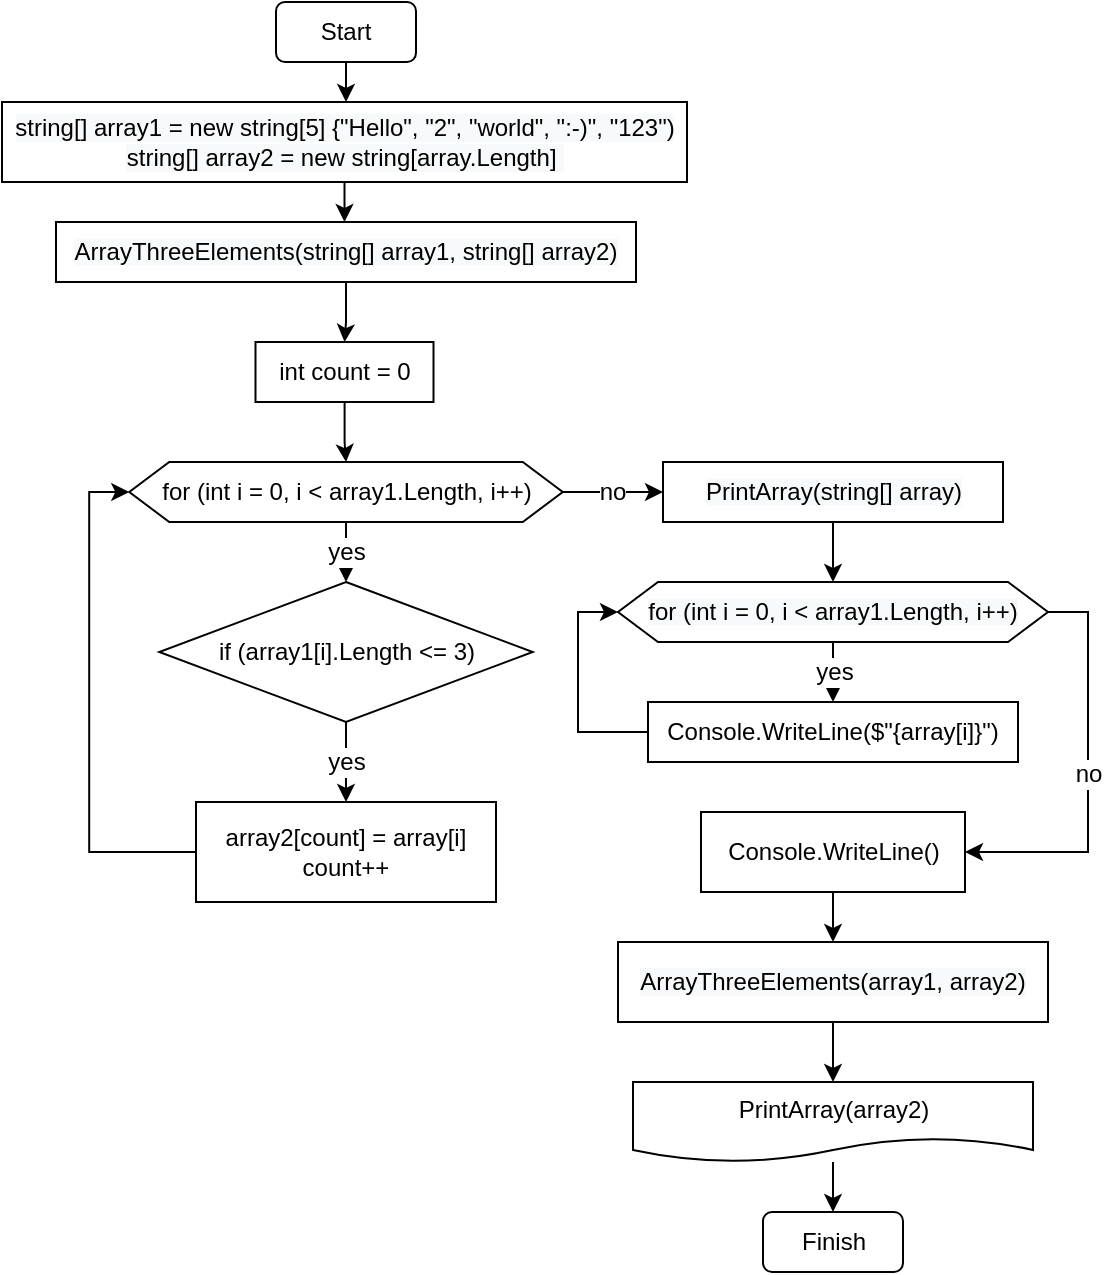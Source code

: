 <mxfile version="20.3.0" type="device"><diagram id="QBc63cjOM5ZT6fnd4tII" name="Страница 1"><mxGraphModel dx="1186" dy="725" grid="1" gridSize="10" guides="1" tooltips="1" connect="1" arrows="1" fold="1" page="1" pageScale="1" pageWidth="827" pageHeight="1169" math="0" shadow="0"><root><mxCell id="0"/><mxCell id="1" parent="0"/><mxCell id="Q2dK02fXsCQ-lxIjDyN5-27" value="yes" style="edgeStyle=orthogonalEdgeStyle;rounded=0;orthogonalLoop=1;jettySize=auto;html=1;fontSize=12;" edge="1" parent="1" source="Q2dK02fXsCQ-lxIjDyN5-3" target="Q2dK02fXsCQ-lxIjDyN5-4"><mxGeometry relative="1" as="geometry"/></mxCell><mxCell id="Q2dK02fXsCQ-lxIjDyN5-48" value="no" style="edgeStyle=orthogonalEdgeStyle;rounded=0;orthogonalLoop=1;jettySize=auto;html=1;fontSize=12;" edge="1" parent="1" source="Q2dK02fXsCQ-lxIjDyN5-3" target="Q2dK02fXsCQ-lxIjDyN5-30"><mxGeometry relative="1" as="geometry"/></mxCell><mxCell id="Q2dK02fXsCQ-lxIjDyN5-3" value="for (int i = 0, i &amp;lt; array1.Length, i++)" style="shape=hexagon;perimeter=hexagonPerimeter2;whiteSpace=wrap;html=1;fixedSize=1;" vertex="1" parent="1"><mxGeometry x="215.63" y="250" width="216.75" height="30" as="geometry"/></mxCell><mxCell id="Q2dK02fXsCQ-lxIjDyN5-28" value="yes" style="edgeStyle=orthogonalEdgeStyle;rounded=0;orthogonalLoop=1;jettySize=auto;html=1;fontSize=12;" edge="1" parent="1" source="Q2dK02fXsCQ-lxIjDyN5-4" target="Q2dK02fXsCQ-lxIjDyN5-5"><mxGeometry relative="1" as="geometry"/></mxCell><mxCell id="Q2dK02fXsCQ-lxIjDyN5-4" value="if (array1[i].Length &amp;lt;= 3)" style="rhombus;whiteSpace=wrap;html=1;" vertex="1" parent="1"><mxGeometry x="230.63" y="310" width="186.75" height="70" as="geometry"/></mxCell><mxCell id="Q2dK02fXsCQ-lxIjDyN5-32" style="edgeStyle=orthogonalEdgeStyle;rounded=0;orthogonalLoop=1;jettySize=auto;html=1;exitX=0;exitY=0.5;exitDx=0;exitDy=0;entryX=0;entryY=0.5;entryDx=0;entryDy=0;fontSize=12;" edge="1" parent="1" source="Q2dK02fXsCQ-lxIjDyN5-5" target="Q2dK02fXsCQ-lxIjDyN5-3"><mxGeometry relative="1" as="geometry"/></mxCell><mxCell id="Q2dK02fXsCQ-lxIjDyN5-5" value="array2[count] = array[i]&lt;br&gt;count++" style="rounded=0;whiteSpace=wrap;html=1;" vertex="1" parent="1"><mxGeometry x="249" y="420" width="150" height="50" as="geometry"/></mxCell><mxCell id="Q2dK02fXsCQ-lxIjDyN5-16" value="" style="edgeStyle=orthogonalEdgeStyle;rounded=0;orthogonalLoop=1;jettySize=auto;html=1;" edge="1" parent="1" source="Q2dK02fXsCQ-lxIjDyN5-14" target="Q2dK02fXsCQ-lxIjDyN5-15"><mxGeometry relative="1" as="geometry"/></mxCell><mxCell id="Q2dK02fXsCQ-lxIjDyN5-14" value="PrintArray(array2)" style="shape=document;whiteSpace=wrap;html=1;boundedLbl=1;" vertex="1" parent="1"><mxGeometry x="467.5" y="560" width="200" height="40" as="geometry"/></mxCell><mxCell id="Q2dK02fXsCQ-lxIjDyN5-15" value="Finish" style="rounded=1;whiteSpace=wrap;html=1;" vertex="1" parent="1"><mxGeometry x="532.5" y="625" width="70" height="30" as="geometry"/></mxCell><mxCell id="Q2dK02fXsCQ-lxIjDyN5-19" value="" style="edgeStyle=orthogonalEdgeStyle;rounded=0;orthogonalLoop=1;jettySize=auto;html=1;fontSize=12;" edge="1" parent="1" source="Q2dK02fXsCQ-lxIjDyN5-17" target="Q2dK02fXsCQ-lxIjDyN5-18"><mxGeometry relative="1" as="geometry"/></mxCell><mxCell id="Q2dK02fXsCQ-lxIjDyN5-17" value="Start" style="rounded=1;whiteSpace=wrap;html=1;" vertex="1" parent="1"><mxGeometry x="289" y="20" width="70" height="30" as="geometry"/></mxCell><mxCell id="Q2dK02fXsCQ-lxIjDyN5-22" value="" style="edgeStyle=orthogonalEdgeStyle;rounded=0;orthogonalLoop=1;jettySize=auto;html=1;fontSize=12;" edge="1" parent="1" source="Q2dK02fXsCQ-lxIjDyN5-18" target="Q2dK02fXsCQ-lxIjDyN5-21"><mxGeometry relative="1" as="geometry"/></mxCell><mxCell id="Q2dK02fXsCQ-lxIjDyN5-18" value="&lt;span style=&quot;color: rgb(0, 0, 0); font-family: Helvetica; font-size: 12px; font-style: normal; font-variant-ligatures: normal; font-variant-caps: normal; font-weight: 400; letter-spacing: normal; orphans: 2; text-align: center; text-indent: 0px; text-transform: none; widows: 2; word-spacing: 0px; -webkit-text-stroke-width: 0px; background-color: rgb(248, 249, 250); text-decoration-thickness: initial; text-decoration-style: initial; text-decoration-color: initial; float: none; display: inline !important;&quot;&gt;string[] array1 = new string[5] {&quot;Hello&quot;, &quot;2&quot;, &quot;world&quot;, &quot;:-)&quot;, &quot;123&quot;)&lt;/span&gt;&lt;br style=&quot;color: rgb(0, 0, 0); font-family: Helvetica; font-size: 12px; font-style: normal; font-variant-ligatures: normal; font-variant-caps: normal; font-weight: 400; letter-spacing: normal; orphans: 2; text-align: center; text-indent: 0px; text-transform: none; widows: 2; word-spacing: 0px; -webkit-text-stroke-width: 0px; background-color: rgb(248, 249, 250); text-decoration-thickness: initial; text-decoration-style: initial; text-decoration-color: initial;&quot;&gt;&lt;span style=&quot;color: rgb(0, 0, 0); font-family: Helvetica; font-size: 12px; font-style: normal; font-variant-ligatures: normal; font-variant-caps: normal; font-weight: 400; letter-spacing: normal; orphans: 2; text-align: center; text-indent: 0px; text-transform: none; widows: 2; word-spacing: 0px; -webkit-text-stroke-width: 0px; background-color: rgb(248, 249, 250); text-decoration-thickness: initial; text-decoration-style: initial; text-decoration-color: initial; float: none; display: inline !important;&quot;&gt;string[] array2 = new string[array.Length]&amp;nbsp;&lt;/span&gt;" style="rounded=0;whiteSpace=wrap;html=1;" vertex="1" parent="1"><mxGeometry x="152" y="70" width="342.5" height="40" as="geometry"/></mxCell><mxCell id="Q2dK02fXsCQ-lxIjDyN5-24" value="" style="edgeStyle=orthogonalEdgeStyle;rounded=0;orthogonalLoop=1;jettySize=auto;html=1;fontSize=12;" edge="1" parent="1" source="Q2dK02fXsCQ-lxIjDyN5-21" target="Q2dK02fXsCQ-lxIjDyN5-23"><mxGeometry relative="1" as="geometry"/></mxCell><mxCell id="Q2dK02fXsCQ-lxIjDyN5-21" value="&lt;meta charset=&quot;utf-8&quot;&gt;&lt;span style=&quot;color: rgb(0, 0, 0); font-family: Helvetica; font-size: 12px; font-style: normal; font-variant-ligatures: normal; font-variant-caps: normal; font-weight: 400; letter-spacing: normal; orphans: 2; text-align: center; text-indent: 0px; text-transform: none; widows: 2; word-spacing: 0px; -webkit-text-stroke-width: 0px; background-color: rgb(248, 249, 250); text-decoration-thickness: initial; text-decoration-style: initial; text-decoration-color: initial; float: none; display: inline !important;&quot;&gt;ArrayThreeElements(string[] array1, string[] array2)&lt;/span&gt;" style="rounded=0;whiteSpace=wrap;html=1;fontSize=12;" vertex="1" parent="1"><mxGeometry x="179" y="130" width="290" height="30" as="geometry"/></mxCell><mxCell id="Q2dK02fXsCQ-lxIjDyN5-25" value="" style="edgeStyle=orthogonalEdgeStyle;rounded=0;orthogonalLoop=1;jettySize=auto;html=1;fontSize=12;" edge="1" parent="1" source="Q2dK02fXsCQ-lxIjDyN5-23" target="Q2dK02fXsCQ-lxIjDyN5-3"><mxGeometry relative="1" as="geometry"/></mxCell><mxCell id="Q2dK02fXsCQ-lxIjDyN5-23" value="int count = 0" style="rounded=0;whiteSpace=wrap;html=1;fontSize=12;" vertex="1" parent="1"><mxGeometry x="278.75" y="190" width="89" height="30" as="geometry"/></mxCell><mxCell id="Q2dK02fXsCQ-lxIjDyN5-34" value="" style="edgeStyle=orthogonalEdgeStyle;rounded=0;orthogonalLoop=1;jettySize=auto;html=1;fontSize=12;" edge="1" parent="1" source="Q2dK02fXsCQ-lxIjDyN5-30" target="Q2dK02fXsCQ-lxIjDyN5-33"><mxGeometry relative="1" as="geometry"/></mxCell><mxCell id="Q2dK02fXsCQ-lxIjDyN5-30" value="&lt;span style=&quot;color: rgb(0, 0, 0); font-family: Helvetica; font-size: 12px; font-style: normal; font-variant-ligatures: normal; font-variant-caps: normal; font-weight: 400; letter-spacing: normal; orphans: 2; text-align: center; text-indent: 0px; text-transform: none; widows: 2; word-spacing: 0px; -webkit-text-stroke-width: 0px; background-color: rgb(248, 249, 250); text-decoration-thickness: initial; text-decoration-style: initial; text-decoration-color: initial; float: none; display: inline !important;&quot;&gt;PrintArray(string[] array)&lt;/span&gt;" style="rounded=0;whiteSpace=wrap;html=1;fontSize=12;" vertex="1" parent="1"><mxGeometry x="482.5" y="250" width="170" height="30" as="geometry"/></mxCell><mxCell id="Q2dK02fXsCQ-lxIjDyN5-36" value="yes" style="edgeStyle=orthogonalEdgeStyle;rounded=0;orthogonalLoop=1;jettySize=auto;html=1;fontSize=12;" edge="1" parent="1" source="Q2dK02fXsCQ-lxIjDyN5-33" target="Q2dK02fXsCQ-lxIjDyN5-35"><mxGeometry relative="1" as="geometry"/></mxCell><mxCell id="Q2dK02fXsCQ-lxIjDyN5-41" value="no" style="edgeStyle=orthogonalEdgeStyle;rounded=0;orthogonalLoop=1;jettySize=auto;html=1;exitX=1;exitY=0.5;exitDx=0;exitDy=0;entryX=1;entryY=0.5;entryDx=0;entryDy=0;fontSize=12;" edge="1" parent="1" source="Q2dK02fXsCQ-lxIjDyN5-33" target="Q2dK02fXsCQ-lxIjDyN5-39"><mxGeometry relative="1" as="geometry"/></mxCell><mxCell id="Q2dK02fXsCQ-lxIjDyN5-33" value="&lt;meta charset=&quot;utf-8&quot;&gt;&lt;span style=&quot;color: rgb(0, 0, 0); font-family: Helvetica; font-size: 12px; font-style: normal; font-variant-ligatures: normal; font-variant-caps: normal; font-weight: 400; letter-spacing: normal; orphans: 2; text-align: center; text-indent: 0px; text-transform: none; widows: 2; word-spacing: 0px; -webkit-text-stroke-width: 0px; background-color: rgb(248, 249, 250); text-decoration-thickness: initial; text-decoration-style: initial; text-decoration-color: initial; float: none; display: inline !important;&quot;&gt;for (int i = 0, i &amp;lt; array1.Length, i++)&lt;/span&gt;" style="shape=hexagon;perimeter=hexagonPerimeter2;whiteSpace=wrap;html=1;fixedSize=1;fontSize=12;" vertex="1" parent="1"><mxGeometry x="460" y="310" width="215" height="30" as="geometry"/></mxCell><mxCell id="Q2dK02fXsCQ-lxIjDyN5-40" style="edgeStyle=orthogonalEdgeStyle;rounded=0;orthogonalLoop=1;jettySize=auto;html=1;exitX=0;exitY=0.5;exitDx=0;exitDy=0;entryX=0;entryY=0.5;entryDx=0;entryDy=0;fontSize=12;" edge="1" parent="1" source="Q2dK02fXsCQ-lxIjDyN5-35" target="Q2dK02fXsCQ-lxIjDyN5-33"><mxGeometry relative="1" as="geometry"/></mxCell><mxCell id="Q2dK02fXsCQ-lxIjDyN5-35" value="Console.WriteLine($&quot;{array[i]}&quot;)" style="rounded=0;whiteSpace=wrap;html=1;fontSize=12;" vertex="1" parent="1"><mxGeometry x="475" y="370" width="185" height="30" as="geometry"/></mxCell><mxCell id="Q2dK02fXsCQ-lxIjDyN5-44" value="" style="edgeStyle=orthogonalEdgeStyle;rounded=0;orthogonalLoop=1;jettySize=auto;html=1;fontSize=12;" edge="1" parent="1" source="Q2dK02fXsCQ-lxIjDyN5-39" target="Q2dK02fXsCQ-lxIjDyN5-42"><mxGeometry relative="1" as="geometry"/></mxCell><mxCell id="Q2dK02fXsCQ-lxIjDyN5-39" value="Console.WriteLine()" style="rounded=0;whiteSpace=wrap;html=1;fontSize=12;" vertex="1" parent="1"><mxGeometry x="501.5" y="425" width="132" height="40" as="geometry"/></mxCell><mxCell id="Q2dK02fXsCQ-lxIjDyN5-47" style="edgeStyle=orthogonalEdgeStyle;rounded=0;orthogonalLoop=1;jettySize=auto;html=1;exitX=0.5;exitY=1;exitDx=0;exitDy=0;entryX=0.5;entryY=0;entryDx=0;entryDy=0;fontSize=12;" edge="1" parent="1" source="Q2dK02fXsCQ-lxIjDyN5-42" target="Q2dK02fXsCQ-lxIjDyN5-14"><mxGeometry relative="1" as="geometry"/></mxCell><mxCell id="Q2dK02fXsCQ-lxIjDyN5-42" value="&lt;span style=&quot;color: rgb(0, 0, 0); font-family: Helvetica; font-size: 12px; font-style: normal; font-variant-ligatures: normal; font-variant-caps: normal; font-weight: 400; letter-spacing: normal; orphans: 2; text-align: center; text-indent: 0px; text-transform: none; widows: 2; word-spacing: 0px; -webkit-text-stroke-width: 0px; background-color: rgb(248, 249, 250); text-decoration-thickness: initial; text-decoration-style: initial; text-decoration-color: initial; float: none; display: inline !important;&quot;&gt;ArrayThreeElements(array1, array2)&lt;/span&gt;" style="rounded=0;whiteSpace=wrap;html=1;fontSize=12;" vertex="1" parent="1"><mxGeometry x="460" y="490" width="215" height="40" as="geometry"/></mxCell></root></mxGraphModel></diagram></mxfile>